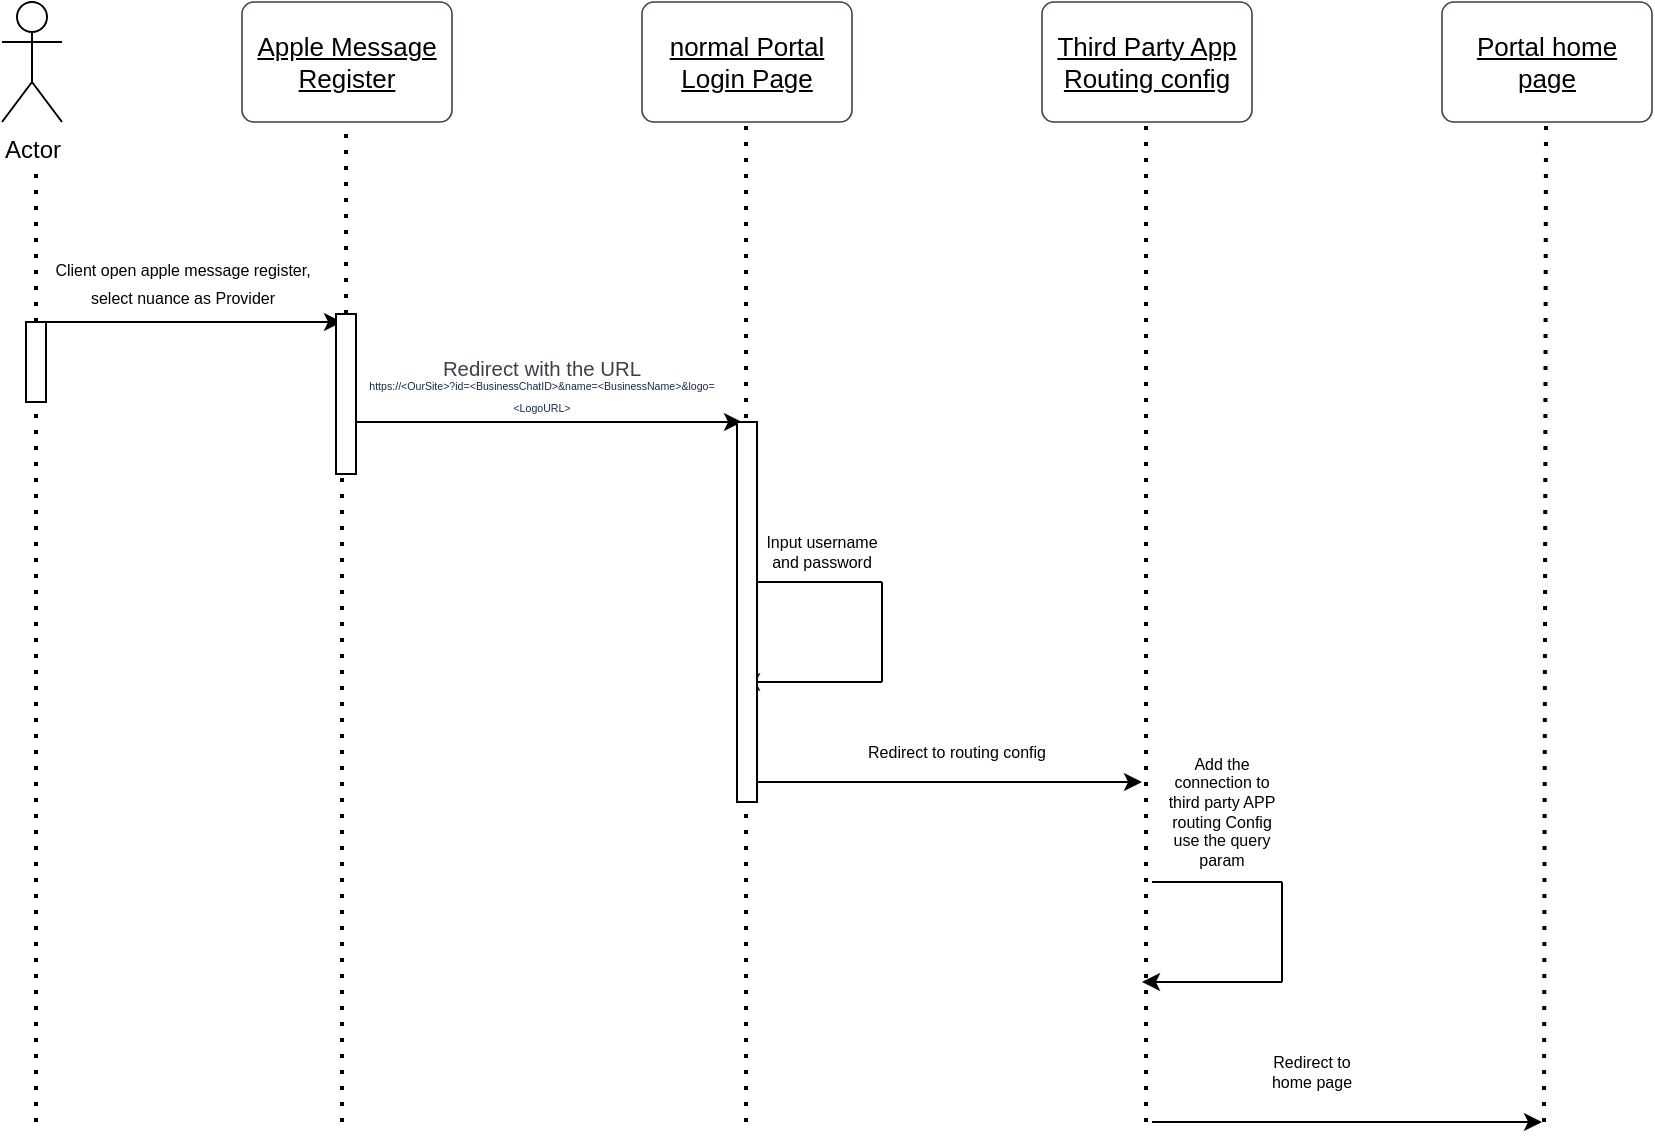 <mxfile version="17.4.6" type="github">
  <diagram id="OmPAkgVwr7OkxJcxL7Gi" name="Page-1">
    <mxGraphModel dx="1056" dy="538" grid="1" gridSize="10" guides="1" tooltips="1" connect="1" arrows="1" fold="1" page="1" pageScale="1" pageWidth="850" pageHeight="1100" math="0" shadow="0">
      <root>
        <mxCell id="0" />
        <mxCell id="1" parent="0" />
        <mxCell id="MVvul43fuzIN3jcqh6V7-1" value="Actor" style="shape=umlActor;verticalLabelPosition=bottom;verticalAlign=top;html=1;outlineConnect=0;" vertex="1" parent="1">
          <mxGeometry x="40" y="40" width="30" height="60" as="geometry" />
        </mxCell>
        <UserObject label="Apple Message Register" lucidchartObjectId="1kHfX-2qE-kO" id="MVvul43fuzIN3jcqh6V7-4">
          <mxCell style="html=1;overflow=block;blockSpacing=1;whiteSpace=wrap;fontSize=13;fontStyle=4;spacing=3.8;strokeColor=#3a414a;strokeOpacity=100;fillOpacity=100;rounded=1;absoluteArcSize=1;arcSize=12;fillColor=#ffffff;strokeWidth=0.8;" vertex="1" parent="1">
            <mxGeometry x="160" y="40" width="105" height="60" as="geometry" />
          </mxCell>
        </UserObject>
        <UserObject label="normal Portal Login Page" lucidchartObjectId="AmHf1W18Q6kN" id="MVvul43fuzIN3jcqh6V7-5">
          <mxCell style="html=1;overflow=block;blockSpacing=1;whiteSpace=wrap;fontSize=13;fontStyle=4;spacing=3.8;strokeColor=#3a414a;strokeOpacity=100;fillOpacity=100;rounded=1;absoluteArcSize=1;arcSize=12;fillColor=#ffffff;strokeWidth=0.8;" vertex="1" parent="1">
            <mxGeometry x="360" y="40" width="105" height="60" as="geometry" />
          </mxCell>
        </UserObject>
        <UserObject label="Third Party App Routing config" lucidchartObjectId="joHf9bomyyUX" id="MVvul43fuzIN3jcqh6V7-6">
          <mxCell style="html=1;overflow=block;blockSpacing=1;whiteSpace=wrap;fontSize=13;fontStyle=4;spacing=3.8;strokeColor=#3a414a;strokeOpacity=100;fillOpacity=100;rounded=1;absoluteArcSize=1;arcSize=12;fillColor=#ffffff;strokeWidth=0.8;" vertex="1" parent="1">
            <mxGeometry x="560" y="40" width="105" height="60" as="geometry" />
          </mxCell>
        </UserObject>
        <UserObject label="Portal home page" lucidchartObjectId="vpHf81Lf~MdL" id="MVvul43fuzIN3jcqh6V7-7">
          <mxCell style="html=1;overflow=block;blockSpacing=1;whiteSpace=wrap;fontSize=13;fontStyle=4;spacing=3.8;strokeColor=#3a414a;strokeOpacity=100;fillOpacity=100;rounded=1;absoluteArcSize=1;arcSize=12;fillColor=#ffffff;strokeWidth=0.8;" vertex="1" parent="1">
            <mxGeometry x="760" y="40" width="105" height="60" as="geometry" />
          </mxCell>
        </UserObject>
        <mxCell id="MVvul43fuzIN3jcqh6V7-8" value="" style="endArrow=none;dashed=1;html=1;dashPattern=1 3;strokeWidth=2;rounded=0;startArrow=none;" edge="1" parent="1" source="MVvul43fuzIN3jcqh6V7-24">
          <mxGeometry width="50" height="50" relative="1" as="geometry">
            <mxPoint x="57" y="560" as="sourcePoint" />
            <mxPoint x="57" y="120" as="targetPoint" />
          </mxGeometry>
        </mxCell>
        <mxCell id="MVvul43fuzIN3jcqh6V7-9" value="" style="endArrow=none;dashed=1;html=1;dashPattern=1 3;strokeWidth=2;rounded=0;startArrow=none;" edge="1" parent="1" source="MVvul43fuzIN3jcqh6V7-26">
          <mxGeometry width="50" height="50" relative="1" as="geometry">
            <mxPoint x="212" y="540" as="sourcePoint" />
            <mxPoint x="212" y="100" as="targetPoint" />
          </mxGeometry>
        </mxCell>
        <mxCell id="MVvul43fuzIN3jcqh6V7-10" value="" style="endArrow=none;dashed=1;html=1;dashPattern=1 3;strokeWidth=2;rounded=0;" edge="1" parent="1">
          <mxGeometry width="50" height="50" relative="1" as="geometry">
            <mxPoint x="412" y="600" as="sourcePoint" />
            <mxPoint x="412" y="100" as="targetPoint" />
          </mxGeometry>
        </mxCell>
        <mxCell id="MVvul43fuzIN3jcqh6V7-11" value="" style="endArrow=none;dashed=1;html=1;dashPattern=1 3;strokeWidth=2;rounded=0;" edge="1" parent="1">
          <mxGeometry width="50" height="50" relative="1" as="geometry">
            <mxPoint x="612" y="600" as="sourcePoint" />
            <mxPoint x="612" y="100" as="targetPoint" />
          </mxGeometry>
        </mxCell>
        <mxCell id="MVvul43fuzIN3jcqh6V7-12" value="" style="endArrow=none;dashed=1;html=1;dashPattern=1 3;strokeWidth=2;rounded=0;" edge="1" parent="1">
          <mxGeometry width="50" height="50" relative="1" as="geometry">
            <mxPoint x="811" y="600" as="sourcePoint" />
            <mxPoint x="812" y="100" as="targetPoint" />
          </mxGeometry>
        </mxCell>
        <mxCell id="MVvul43fuzIN3jcqh6V7-13" value="" style="endArrow=classic;html=1;rounded=0;" edge="1" parent="1">
          <mxGeometry width="50" height="50" relative="1" as="geometry">
            <mxPoint x="60" y="200" as="sourcePoint" />
            <mxPoint x="210" y="200" as="targetPoint" />
          </mxGeometry>
        </mxCell>
        <mxCell id="MVvul43fuzIN3jcqh6V7-14" value="&lt;font style=&quot;font-size: 8px&quot;&gt;Client open apple message register, &lt;br&gt;select nuance as Provider&lt;/font&gt;" style="edgeLabel;html=1;align=center;verticalAlign=middle;resizable=0;points=[];" vertex="1" connectable="0" parent="MVvul43fuzIN3jcqh6V7-13">
          <mxGeometry x="-0.32" relative="1" as="geometry">
            <mxPoint x="19" y="-20" as="offset" />
          </mxGeometry>
        </mxCell>
        <UserObject label="&lt;div style=&quot;display: flex; justify-content: center; text-align: center; align-items: baseline; font-size: 0; line-height: 1.25;margin-top: -2px;&quot;&gt;&lt;span&gt;&lt;span style=&quot;font-size:10.2px;color:#3a414a;&quot;&gt;Redirect with the URL&#xa;&lt;/span&gt;&lt;/span&gt;&lt;/div&gt;&lt;div style=&quot;display: flex; justify-content: center; text-align: center; align-items: baseline; font-size: 0; line-height: 1.25;margin-top: -2px;&quot;&gt;&lt;span&gt;&lt;span style=&quot;font-size:5.3px;color:#172b4d;&quot;&gt;https://&amp;lt;OurSite&amp;gt;?id=&amp;lt;BusinessChatID&amp;gt;&amp;name=&amp;lt;BusinessName&amp;gt;&amp;logo=&amp;lt;LogoURL&amp;gt;&lt;/span&gt;&lt;span style=&quot;font-size:10.2px;color:#3a414a;&quot;&gt;&#xa;&lt;/span&gt;&lt;/span&gt;&lt;/div&gt;&lt;div style=&quot;display: flex; justify-content: center; text-align: center; align-items: baseline; font-size: 0; line-height: 1.25;margin-top: -2px;&quot;&gt;&lt;span&gt;&lt;/span&gt;&lt;/div&gt;" lucidchartObjectId="tuHfbppLoBGR" id="MVvul43fuzIN3jcqh6V7-15">
          <mxCell style="html=1;overflow=block;blockSpacing=1;whiteSpace=wrap;fontSize=13;spacing=3.8;strokeOpacity=0;fillOpacity=0;rounded=1;absoluteArcSize=1;arcSize=12;fillColor=#ffffff;strokeWidth=0.8;" vertex="1" parent="1">
            <mxGeometry x="220" y="210" width="180" height="46" as="geometry" />
          </mxCell>
        </UserObject>
        <mxCell id="MVvul43fuzIN3jcqh6V7-16" value="" style="endArrow=classic;html=1;rounded=0;fontSize=8;" edge="1" parent="1">
          <mxGeometry width="50" height="50" relative="1" as="geometry">
            <mxPoint x="210" y="250" as="sourcePoint" />
            <mxPoint x="410" y="250" as="targetPoint" />
          </mxGeometry>
        </mxCell>
        <mxCell id="MVvul43fuzIN3jcqh6V7-19" value="" style="endArrow=none;html=1;rounded=0;fontSize=8;" edge="1" parent="1">
          <mxGeometry width="50" height="50" relative="1" as="geometry">
            <mxPoint x="410" y="330" as="sourcePoint" />
            <mxPoint x="480" y="330" as="targetPoint" />
          </mxGeometry>
        </mxCell>
        <mxCell id="MVvul43fuzIN3jcqh6V7-21" value="" style="endArrow=none;html=1;rounded=0;fontSize=8;" edge="1" parent="1">
          <mxGeometry width="50" height="50" relative="1" as="geometry">
            <mxPoint x="480" y="380" as="sourcePoint" />
            <mxPoint x="480" y="330" as="targetPoint" />
          </mxGeometry>
        </mxCell>
        <mxCell id="MVvul43fuzIN3jcqh6V7-22" value="" style="endArrow=classic;html=1;rounded=0;fontSize=8;" edge="1" parent="1">
          <mxGeometry width="50" height="50" relative="1" as="geometry">
            <mxPoint x="480" y="380" as="sourcePoint" />
            <mxPoint x="410" y="380" as="targetPoint" />
          </mxGeometry>
        </mxCell>
        <mxCell id="MVvul43fuzIN3jcqh6V7-23" value="Input username and password" style="text;html=1;strokeColor=none;fillColor=none;align=center;verticalAlign=middle;whiteSpace=wrap;rounded=0;fontSize=8;" vertex="1" parent="1">
          <mxGeometry x="420" y="300" width="60" height="30" as="geometry" />
        </mxCell>
        <mxCell id="MVvul43fuzIN3jcqh6V7-24" value="" style="html=1;points=[];perimeter=orthogonalPerimeter;fontSize=8;" vertex="1" parent="1">
          <mxGeometry x="52" y="200" width="10" height="40" as="geometry" />
        </mxCell>
        <mxCell id="MVvul43fuzIN3jcqh6V7-25" value="" style="endArrow=none;dashed=1;html=1;dashPattern=1 3;strokeWidth=2;rounded=0;" edge="1" parent="1" target="MVvul43fuzIN3jcqh6V7-24">
          <mxGeometry width="50" height="50" relative="1" as="geometry">
            <mxPoint x="57" y="560" as="sourcePoint" />
            <mxPoint x="57" y="120" as="targetPoint" />
          </mxGeometry>
        </mxCell>
        <mxCell id="MVvul43fuzIN3jcqh6V7-26" value="" style="html=1;points=[];perimeter=orthogonalPerimeter;fontSize=8;" vertex="1" parent="1">
          <mxGeometry x="207" y="196" width="10" height="80" as="geometry" />
        </mxCell>
        <mxCell id="MVvul43fuzIN3jcqh6V7-27" value="" style="endArrow=none;dashed=1;html=1;dashPattern=1 3;strokeWidth=2;rounded=0;" edge="1" parent="1" target="MVvul43fuzIN3jcqh6V7-26">
          <mxGeometry width="50" height="50" relative="1" as="geometry">
            <mxPoint x="210" y="600" as="sourcePoint" />
            <mxPoint x="212" y="100" as="targetPoint" />
          </mxGeometry>
        </mxCell>
        <mxCell id="MVvul43fuzIN3jcqh6V7-28" value="" style="html=1;points=[];perimeter=orthogonalPerimeter;fontSize=8;" vertex="1" parent="1">
          <mxGeometry x="407.5" y="250" width="10" height="190" as="geometry" />
        </mxCell>
        <mxCell id="MVvul43fuzIN3jcqh6V7-29" value="" style="endArrow=classic;html=1;rounded=0;fontSize=8;" edge="1" parent="1">
          <mxGeometry width="50" height="50" relative="1" as="geometry">
            <mxPoint x="417.5" y="430" as="sourcePoint" />
            <mxPoint x="610" y="430" as="targetPoint" />
          </mxGeometry>
        </mxCell>
        <mxCell id="MVvul43fuzIN3jcqh6V7-30" value="Redirect to routing config" style="text;html=1;strokeColor=none;fillColor=none;align=center;verticalAlign=middle;whiteSpace=wrap;rounded=0;fontSize=8;" vertex="1" parent="1">
          <mxGeometry x="465" y="400" width="105" height="30" as="geometry" />
        </mxCell>
        <mxCell id="MVvul43fuzIN3jcqh6V7-32" value="" style="endArrow=none;html=1;rounded=0;fontSize=8;" edge="1" parent="1">
          <mxGeometry width="50" height="50" relative="1" as="geometry">
            <mxPoint x="615" y="480" as="sourcePoint" />
            <mxPoint x="680" y="480" as="targetPoint" />
          </mxGeometry>
        </mxCell>
        <mxCell id="MVvul43fuzIN3jcqh6V7-33" value="" style="endArrow=none;html=1;rounded=0;fontSize=8;" edge="1" parent="1">
          <mxGeometry width="50" height="50" relative="1" as="geometry">
            <mxPoint x="680" y="530" as="sourcePoint" />
            <mxPoint x="680" y="480" as="targetPoint" />
          </mxGeometry>
        </mxCell>
        <mxCell id="MVvul43fuzIN3jcqh6V7-34" value="" style="endArrow=classic;html=1;rounded=0;fontSize=8;" edge="1" parent="1">
          <mxGeometry width="50" height="50" relative="1" as="geometry">
            <mxPoint x="680" y="530" as="sourcePoint" />
            <mxPoint x="610" y="530" as="targetPoint" />
          </mxGeometry>
        </mxCell>
        <mxCell id="MVvul43fuzIN3jcqh6V7-36" value="Add the connection to third party APP routing Config use the query param" style="text;html=1;strokeColor=none;fillColor=none;align=center;verticalAlign=middle;whiteSpace=wrap;rounded=0;fontSize=8;" vertex="1" parent="1">
          <mxGeometry x="620" y="430" width="60" height="30" as="geometry" />
        </mxCell>
        <mxCell id="MVvul43fuzIN3jcqh6V7-37" value="" style="endArrow=none;dashed=1;html=1;dashPattern=1 3;strokeWidth=2;rounded=0;" edge="1" parent="1" target="MVvul43fuzIN3jcqh6V7-24">
          <mxGeometry width="50" height="50" relative="1" as="geometry">
            <mxPoint x="57" y="600" as="sourcePoint" />
            <mxPoint x="57" y="240.0" as="targetPoint" />
          </mxGeometry>
        </mxCell>
        <mxCell id="MVvul43fuzIN3jcqh6V7-38" value="" style="endArrow=classic;html=1;rounded=0;fontSize=8;" edge="1" parent="1">
          <mxGeometry width="50" height="50" relative="1" as="geometry">
            <mxPoint x="615" y="600" as="sourcePoint" />
            <mxPoint x="810" y="600" as="targetPoint" />
          </mxGeometry>
        </mxCell>
        <mxCell id="MVvul43fuzIN3jcqh6V7-39" value="Redirect to home page" style="text;html=1;strokeColor=none;fillColor=none;align=center;verticalAlign=middle;whiteSpace=wrap;rounded=0;fontSize=8;" vertex="1" parent="1">
          <mxGeometry x="665" y="560" width="60" height="30" as="geometry" />
        </mxCell>
      </root>
    </mxGraphModel>
  </diagram>
</mxfile>

